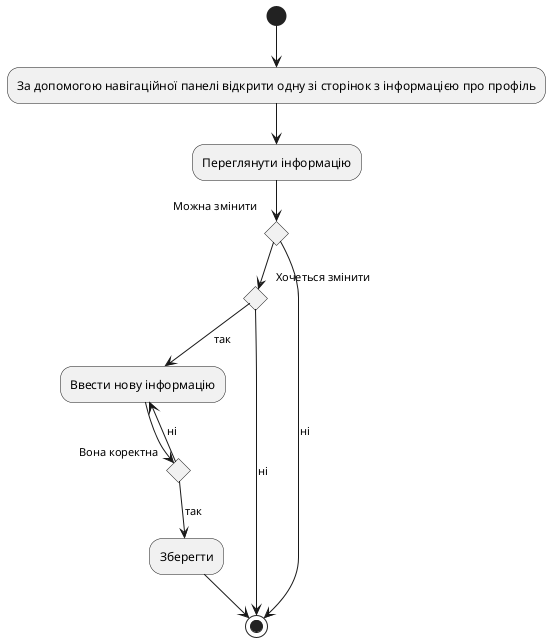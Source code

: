 @startuml AU4

(*)--> "За допомогою навігаційної панелі відкрити одну зі сторінок з інформацією про профіль"
--> "Переглянути інформацію"
if "Можна змінити" then
    if "Хочеться змінити" then
        -->[так] "Ввести нову інформацію"
        if "Вона коректна" then
            -->[так] "Зберегти"
            --> (*)
        else
            -->[ні] "Ввести нову інформацію"
        endif
    else
        -->[ні] (*)
    endif
else
    -->[ні] (*)
endif
@enduml